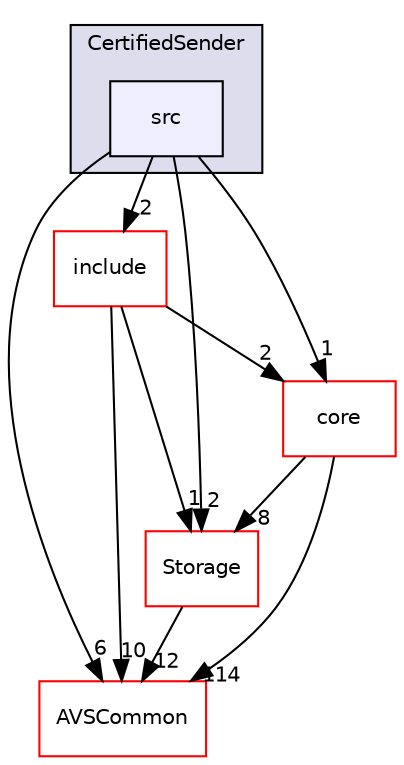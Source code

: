 digraph "/workplace/avs-device-sdk/CertifiedSender/src" {
  compound=true
  node [ fontsize="10", fontname="Helvetica"];
  edge [ labelfontsize="10", labelfontname="Helvetica"];
  subgraph clusterdir_cf27311ab9f4263eef70b28364b95692 {
    graph [ bgcolor="#ddddee", pencolor="black", label="CertifiedSender" fontname="Helvetica", fontsize="10", URL="dir_cf27311ab9f4263eef70b28364b95692.html"]
  dir_b2dd1d5d74adcf9dc22018612424899c [shape=box, label="src", style="filled", fillcolor="#eeeeff", pencolor="black", URL="dir_b2dd1d5d74adcf9dc22018612424899c.html"];
  }
  dir_d29c5f5a2915d6c5388c9daae4f109c7 [shape=box label="Storage" fillcolor="white" style="filled" color="red" URL="dir_d29c5f5a2915d6c5388c9daae4f109c7.html"];
  dir_13e65effb2bde530b17b3d5eefcd0266 [shape=box label="AVSCommon" fillcolor="white" style="filled" color="red" URL="dir_13e65effb2bde530b17b3d5eefcd0266.html"];
  dir_4270bfced15e0e73154b13468c7c9ad9 [shape=box label="core" fillcolor="white" style="filled" color="red" URL="dir_4270bfced15e0e73154b13468c7c9ad9.html"];
  dir_6df96b283d40d46690d3b0ae2a388197 [shape=box label="include" fillcolor="white" style="filled" color="red" URL="dir_6df96b283d40d46690d3b0ae2a388197.html"];
  dir_b2dd1d5d74adcf9dc22018612424899c->dir_d29c5f5a2915d6c5388c9daae4f109c7 [headlabel="2", labeldistance=1.5 headhref="dir_000520_000784.html"];
  dir_b2dd1d5d74adcf9dc22018612424899c->dir_13e65effb2bde530b17b3d5eefcd0266 [headlabel="6", labeldistance=1.5 headhref="dir_000520_000017.html"];
  dir_b2dd1d5d74adcf9dc22018612424899c->dir_4270bfced15e0e73154b13468c7c9ad9 [headlabel="1", labeldistance=1.5 headhref="dir_000520_000528.html"];
  dir_b2dd1d5d74adcf9dc22018612424899c->dir_6df96b283d40d46690d3b0ae2a388197 [headlabel="2", labeldistance=1.5 headhref="dir_000520_000518.html"];
  dir_d29c5f5a2915d6c5388c9daae4f109c7->dir_13e65effb2bde530b17b3d5eefcd0266 [headlabel="12", labeldistance=1.5 headhref="dir_000784_000017.html"];
  dir_4270bfced15e0e73154b13468c7c9ad9->dir_d29c5f5a2915d6c5388c9daae4f109c7 [headlabel="8", labeldistance=1.5 headhref="dir_000528_000784.html"];
  dir_4270bfced15e0e73154b13468c7c9ad9->dir_13e65effb2bde530b17b3d5eefcd0266 [headlabel="114", labeldistance=1.5 headhref="dir_000528_000017.html"];
  dir_6df96b283d40d46690d3b0ae2a388197->dir_d29c5f5a2915d6c5388c9daae4f109c7 [headlabel="1", labeldistance=1.5 headhref="dir_000518_000784.html"];
  dir_6df96b283d40d46690d3b0ae2a388197->dir_13e65effb2bde530b17b3d5eefcd0266 [headlabel="10", labeldistance=1.5 headhref="dir_000518_000017.html"];
  dir_6df96b283d40d46690d3b0ae2a388197->dir_4270bfced15e0e73154b13468c7c9ad9 [headlabel="2", labeldistance=1.5 headhref="dir_000518_000528.html"];
}
